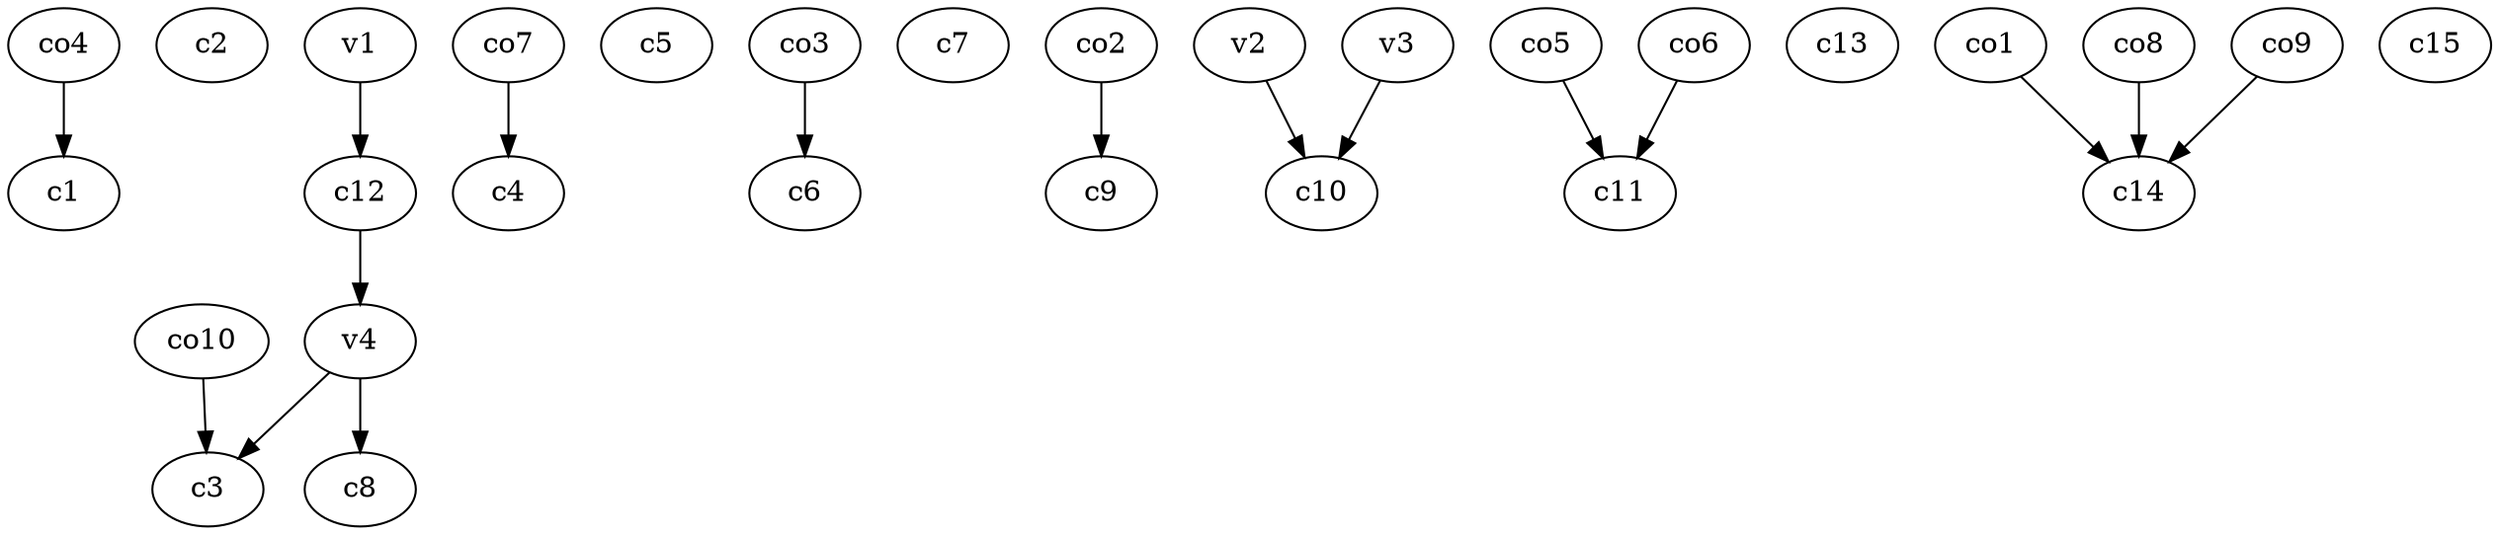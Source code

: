 strict digraph  {
c1;
c2;
c3;
c4;
c5;
c6;
c7;
c8;
c9;
c10;
c11;
c12;
c13;
c14;
c15;
v1;
v2;
v3;
v4;
co1;
co2;
co3;
co4;
co5;
co6;
co7;
co8;
co9;
co10;
c12 -> v4  [weight=1];
v1 -> c12  [weight=1];
v2 -> c10  [weight=1];
v3 -> c10  [weight=1];
v4 -> c8  [weight=1];
v4 -> c3  [weight=1];
co1 -> c14  [weight=1];
co2 -> c9  [weight=1];
co3 -> c6  [weight=1];
co4 -> c1  [weight=1];
co5 -> c11  [weight=1];
co6 -> c11  [weight=1];
co7 -> c4  [weight=1];
co8 -> c14  [weight=1];
co9 -> c14  [weight=1];
co10 -> c3  [weight=1];
}
